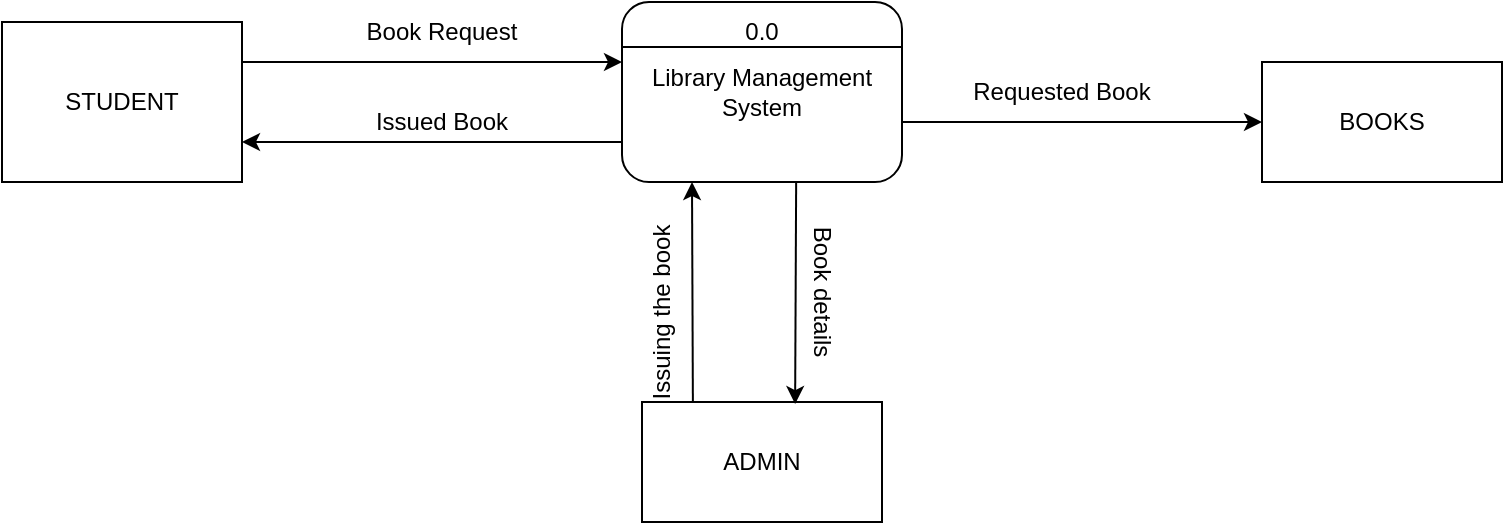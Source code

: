 <mxfile version="20.3.3" type="github">
  <diagram id="ui5f5kDRd81lQ1U5SkLZ" name="Page-1">
    <mxGraphModel dx="902" dy="510" grid="1" gridSize="10" guides="1" tooltips="1" connect="1" arrows="1" fold="1" page="1" pageScale="1" pageWidth="850" pageHeight="1100" math="0" shadow="0">
      <root>
        <mxCell id="0" />
        <mxCell id="1" parent="0" />
        <mxCell id="sULcf-86bnU6yr5ZqWK2-1" value="STUDENT" style="rounded=0;whiteSpace=wrap;html=1;" vertex="1" parent="1">
          <mxGeometry x="60" y="180" width="120" height="80" as="geometry" />
        </mxCell>
        <mxCell id="sULcf-86bnU6yr5ZqWK2-2" value="BOOKS" style="rounded=0;whiteSpace=wrap;html=1;" vertex="1" parent="1">
          <mxGeometry x="690" y="200" width="120" height="60" as="geometry" />
        </mxCell>
        <mxCell id="sULcf-86bnU6yr5ZqWK2-5" value="" style="endArrow=classic;html=1;rounded=0;entryX=0;entryY=0.5;entryDx=0;entryDy=0;" edge="1" parent="1" target="sULcf-86bnU6yr5ZqWK2-2">
          <mxGeometry width="50" height="50" relative="1" as="geometry">
            <mxPoint x="510" y="230" as="sourcePoint" />
            <mxPoint x="450" y="270" as="targetPoint" />
          </mxGeometry>
        </mxCell>
        <mxCell id="sULcf-86bnU6yr5ZqWK2-6" value="Requested Book" style="text;html=1;strokeColor=none;fillColor=none;align=center;verticalAlign=middle;whiteSpace=wrap;rounded=0;" vertex="1" parent="1">
          <mxGeometry x="530" y="200" width="120" height="30" as="geometry" />
        </mxCell>
        <mxCell id="sULcf-86bnU6yr5ZqWK2-7" value="" style="endArrow=classic;html=1;rounded=0;exitX=1;exitY=0.25;exitDx=0;exitDy=0;" edge="1" parent="1" source="sULcf-86bnU6yr5ZqWK2-1">
          <mxGeometry width="50" height="50" relative="1" as="geometry">
            <mxPoint x="400" y="320" as="sourcePoint" />
            <mxPoint x="370" y="200" as="targetPoint" />
          </mxGeometry>
        </mxCell>
        <mxCell id="sULcf-86bnU6yr5ZqWK2-8" value="Book Request" style="text;html=1;strokeColor=none;fillColor=none;align=center;verticalAlign=middle;whiteSpace=wrap;rounded=0;" vertex="1" parent="1">
          <mxGeometry x="230" y="170" width="100" height="30" as="geometry" />
        </mxCell>
        <mxCell id="sULcf-86bnU6yr5ZqWK2-11" value="Library Management System" style="rounded=1;whiteSpace=wrap;html=1;" vertex="1" parent="1">
          <mxGeometry x="370" y="170" width="140" height="90" as="geometry" />
        </mxCell>
        <mxCell id="sULcf-86bnU6yr5ZqWK2-12" value="" style="endArrow=classic;html=1;rounded=0;entryX=1;entryY=0.75;entryDx=0;entryDy=0;" edge="1" parent="1" target="sULcf-86bnU6yr5ZqWK2-1">
          <mxGeometry width="50" height="50" relative="1" as="geometry">
            <mxPoint x="370" y="240" as="sourcePoint" />
            <mxPoint x="450" y="250" as="targetPoint" />
          </mxGeometry>
        </mxCell>
        <mxCell id="sULcf-86bnU6yr5ZqWK2-13" value="Issued Book" style="text;html=1;strokeColor=none;fillColor=none;align=center;verticalAlign=middle;whiteSpace=wrap;rounded=0;" vertex="1" parent="1">
          <mxGeometry x="210" y="215" width="140" height="30" as="geometry" />
        </mxCell>
        <mxCell id="sULcf-86bnU6yr5ZqWK2-14" value="ADMIN" style="rounded=0;whiteSpace=wrap;html=1;" vertex="1" parent="1">
          <mxGeometry x="380" y="370" width="120" height="60" as="geometry" />
        </mxCell>
        <mxCell id="sULcf-86bnU6yr5ZqWK2-15" value="" style="endArrow=classic;html=1;rounded=0;exitX=0.212;exitY=-0.001;exitDx=0;exitDy=0;exitPerimeter=0;entryX=0.25;entryY=1;entryDx=0;entryDy=0;" edge="1" parent="1" source="sULcf-86bnU6yr5ZqWK2-14" target="sULcf-86bnU6yr5ZqWK2-11">
          <mxGeometry width="50" height="50" relative="1" as="geometry">
            <mxPoint x="400" y="290" as="sourcePoint" />
            <mxPoint x="450" y="240" as="targetPoint" />
          </mxGeometry>
        </mxCell>
        <mxCell id="sULcf-86bnU6yr5ZqWK2-16" value="" style="endArrow=classic;html=1;rounded=0;entryX=0.638;entryY=0.017;entryDx=0;entryDy=0;entryPerimeter=0;exitX=0.622;exitY=0.996;exitDx=0;exitDy=0;exitPerimeter=0;" edge="1" parent="1" source="sULcf-86bnU6yr5ZqWK2-11" target="sULcf-86bnU6yr5ZqWK2-14">
          <mxGeometry width="50" height="50" relative="1" as="geometry">
            <mxPoint x="400" y="290" as="sourcePoint" />
            <mxPoint x="450" y="240" as="targetPoint" />
          </mxGeometry>
        </mxCell>
        <mxCell id="sULcf-86bnU6yr5ZqWK2-17" value="" style="endArrow=none;html=1;rounded=0;entryX=1;entryY=0.25;entryDx=0;entryDy=0;exitX=0;exitY=0.25;exitDx=0;exitDy=0;" edge="1" parent="1" source="sULcf-86bnU6yr5ZqWK2-11" target="sULcf-86bnU6yr5ZqWK2-11">
          <mxGeometry width="50" height="50" relative="1" as="geometry">
            <mxPoint x="370" y="310" as="sourcePoint" />
            <mxPoint x="420" y="260" as="targetPoint" />
          </mxGeometry>
        </mxCell>
        <mxCell id="sULcf-86bnU6yr5ZqWK2-18" value="0.0" style="text;html=1;strokeColor=none;fillColor=none;align=center;verticalAlign=middle;whiteSpace=wrap;rounded=0;" vertex="1" parent="1">
          <mxGeometry x="410" y="170" width="60" height="30" as="geometry" />
        </mxCell>
        <mxCell id="sULcf-86bnU6yr5ZqWK2-19" value="Book details" style="text;html=1;strokeColor=none;fillColor=none;align=center;verticalAlign=middle;whiteSpace=wrap;rounded=0;rotation=90;" vertex="1" parent="1">
          <mxGeometry x="425" y="300" width="90" height="30" as="geometry" />
        </mxCell>
        <mxCell id="sULcf-86bnU6yr5ZqWK2-20" value="Issuing the book" style="text;html=1;strokeColor=none;fillColor=none;align=center;verticalAlign=middle;whiteSpace=wrap;rounded=0;rotation=-90;" vertex="1" parent="1">
          <mxGeometry x="340" y="310" width="100" height="30" as="geometry" />
        </mxCell>
      </root>
    </mxGraphModel>
  </diagram>
</mxfile>
